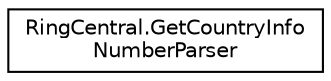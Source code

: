 digraph "Graphical Class Hierarchy"
{
 // LATEX_PDF_SIZE
  edge [fontname="Helvetica",fontsize="10",labelfontname="Helvetica",labelfontsize="10"];
  node [fontname="Helvetica",fontsize="10",shape=record];
  rankdir="LR";
  Node0 [label="RingCentral.GetCountryInfo\lNumberParser",height=0.2,width=0.4,color="black", fillcolor="white", style="filled",URL="$classRingCentral_1_1GetCountryInfoNumberParser.html",tooltip=" "];
}
